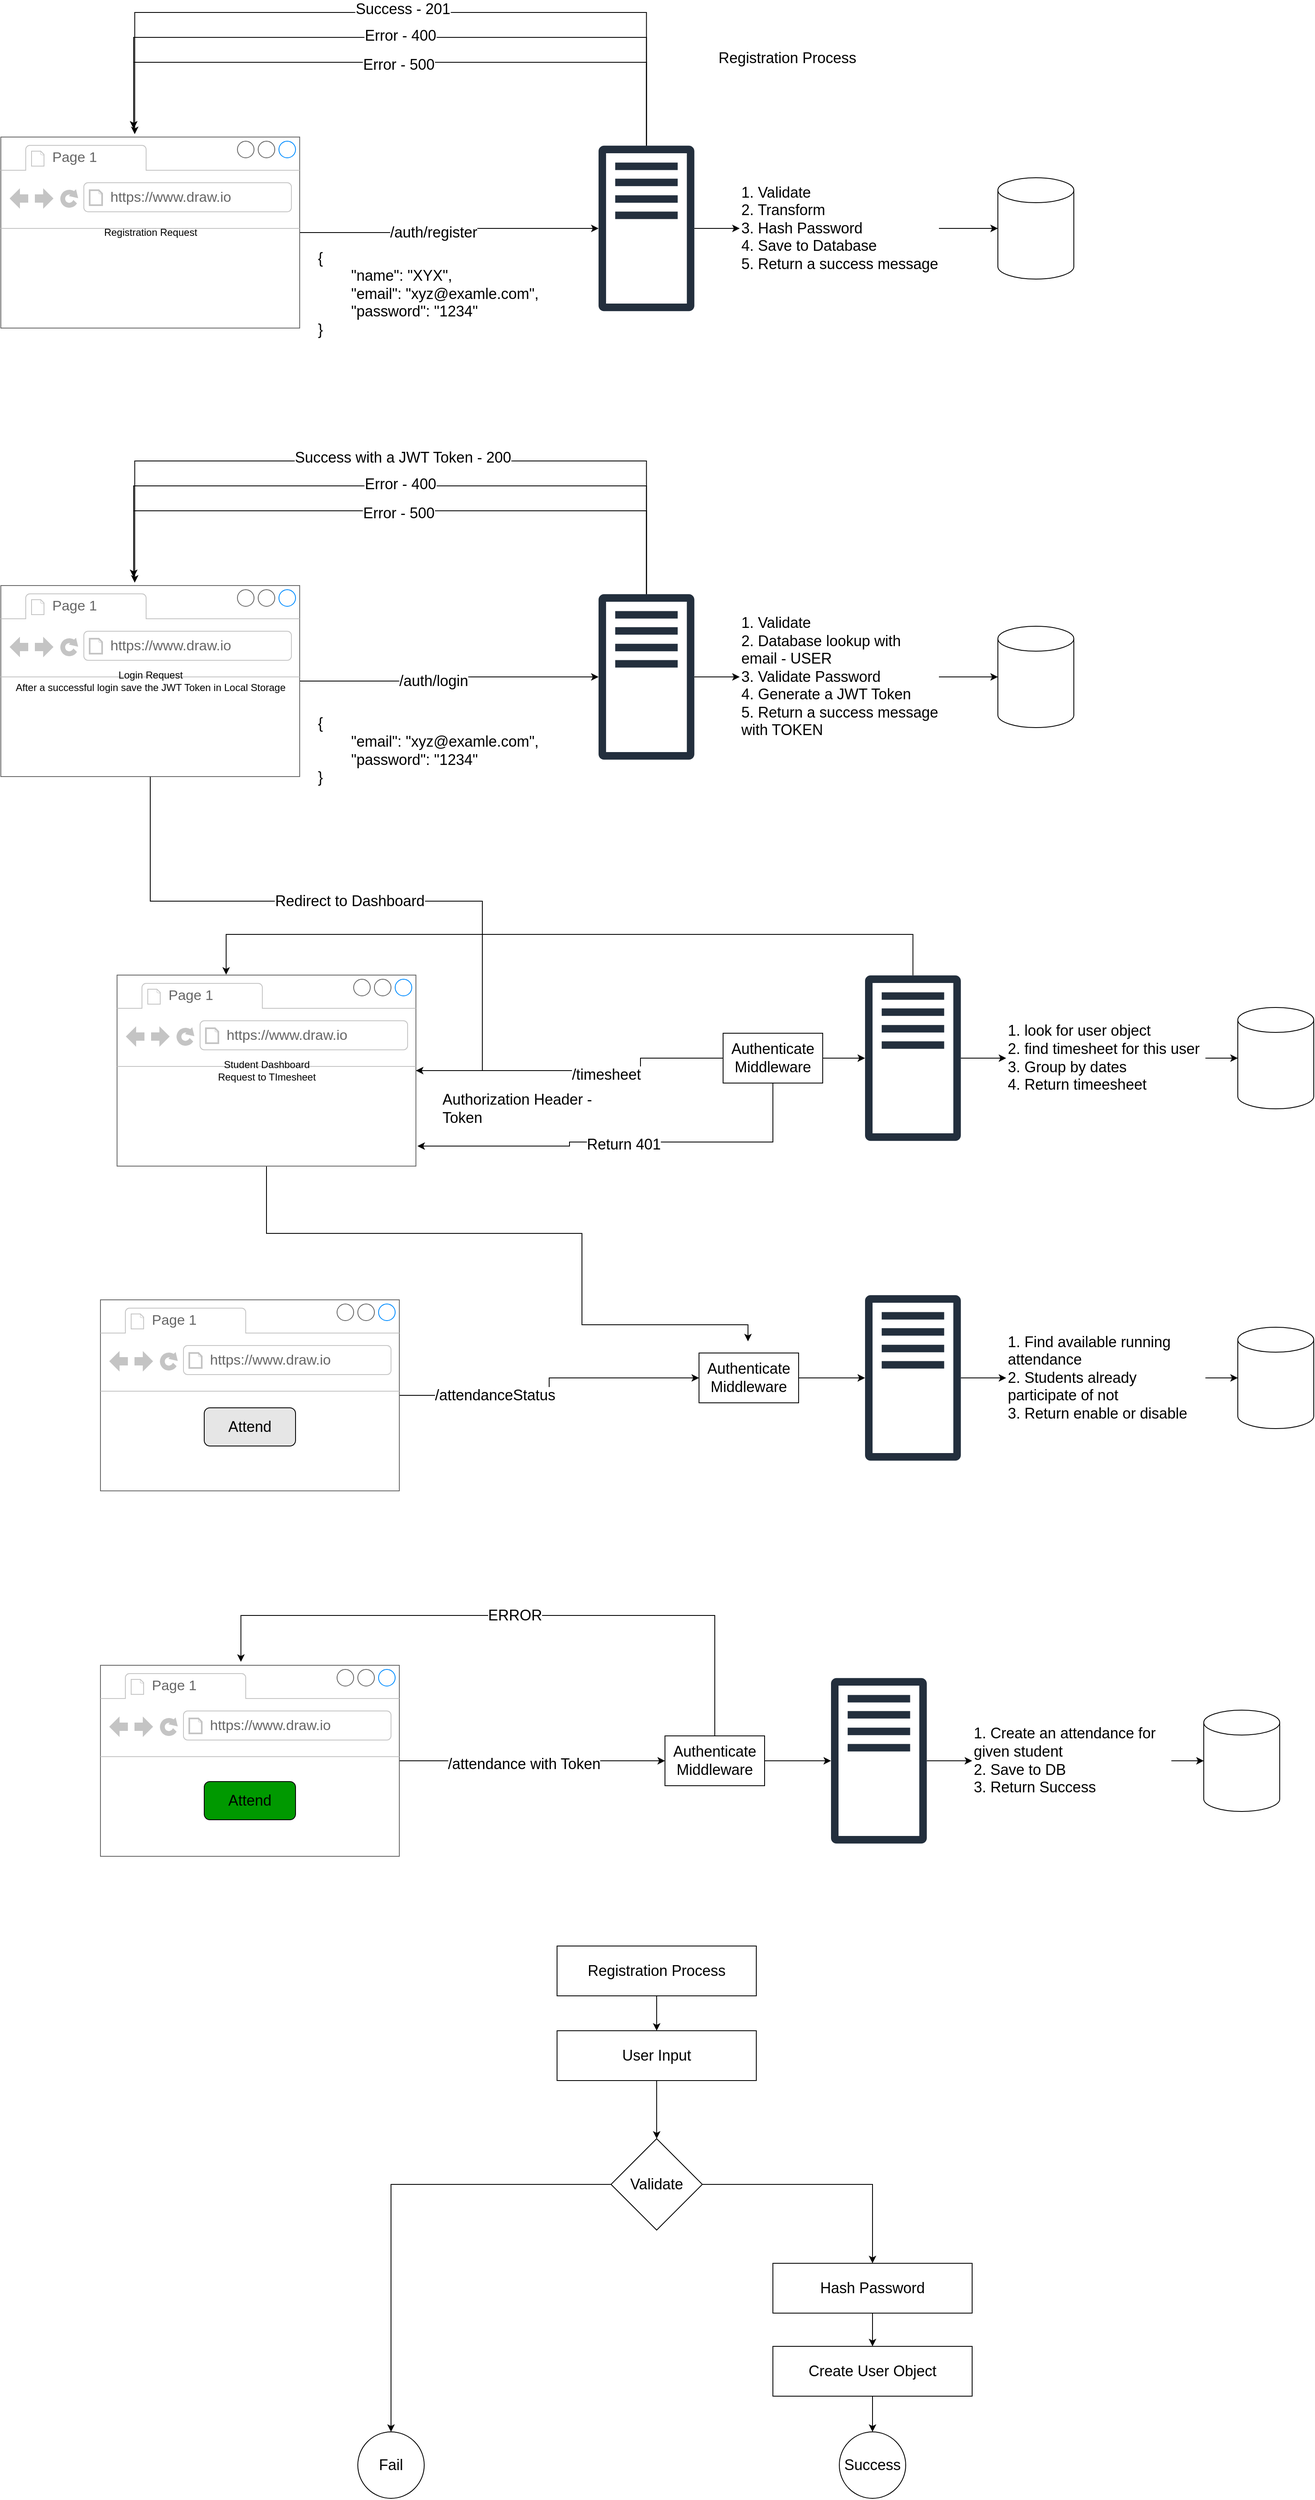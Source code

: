 <mxfile version="16.6.4" type="device"><diagram id="jNTblGbpPqEFkZ-U6uRP" name="Page-1"><mxGraphModel dx="3555" dy="3054" grid="1" gridSize="10" guides="1" tooltips="1" connect="1" arrows="1" fold="1" page="1" pageScale="1" pageWidth="827" pageHeight="1169" math="0" shadow="0"><root><mxCell id="0"/><mxCell id="1" parent="0"/><mxCell id="Rh-Kb3zuOm3BErqypEMB-11" style="edgeStyle=orthogonalEdgeStyle;rounded=0;orthogonalLoop=1;jettySize=auto;html=1;fontSize=18;" edge="1" parent="1" source="Rh-Kb3zuOm3BErqypEMB-1" target="Rh-Kb3zuOm3BErqypEMB-10"><mxGeometry relative="1" as="geometry"/></mxCell><mxCell id="Rh-Kb3zuOm3BErqypEMB-12" value="/auth/register" style="edgeLabel;html=1;align=center;verticalAlign=middle;resizable=0;points=[];fontSize=18;" vertex="1" connectable="0" parent="Rh-Kb3zuOm3BErqypEMB-11"><mxGeometry x="-0.118" relative="1" as="geometry"><mxPoint as="offset"/></mxGeometry></mxCell><mxCell id="Rh-Kb3zuOm3BErqypEMB-1" value="Registration Request" style="strokeWidth=1;shadow=0;dashed=0;align=center;html=1;shape=mxgraph.mockup.containers.browserWindow;rSize=0;strokeColor=#666666;strokeColor2=#008cff;strokeColor3=#c4c4c4;mainText=,;recursiveResize=0;" vertex="1" parent="1"><mxGeometry x="40" y="160" width="360" height="230" as="geometry"/></mxCell><mxCell id="Rh-Kb3zuOm3BErqypEMB-2" value="Page 1" style="strokeWidth=1;shadow=0;dashed=0;align=center;html=1;shape=mxgraph.mockup.containers.anchor;fontSize=17;fontColor=#666666;align=left;" vertex="1" parent="Rh-Kb3zuOm3BErqypEMB-1"><mxGeometry x="60" y="12" width="110" height="26" as="geometry"/></mxCell><mxCell id="Rh-Kb3zuOm3BErqypEMB-3" value="https://www.draw.io" style="strokeWidth=1;shadow=0;dashed=0;align=center;html=1;shape=mxgraph.mockup.containers.anchor;rSize=0;fontSize=17;fontColor=#666666;align=left;" vertex="1" parent="Rh-Kb3zuOm3BErqypEMB-1"><mxGeometry x="130" y="60" width="250" height="26" as="geometry"/></mxCell><mxCell id="Rh-Kb3zuOm3BErqypEMB-5" value="" style="shape=cylinder3;whiteSpace=wrap;html=1;boundedLbl=1;backgroundOutline=1;size=15;" vertex="1" parent="1"><mxGeometry x="1241" y="209" width="91.5" height="122" as="geometry"/></mxCell><mxCell id="Rh-Kb3zuOm3BErqypEMB-17" style="edgeStyle=orthogonalEdgeStyle;rounded=0;orthogonalLoop=1;jettySize=auto;html=1;fontSize=18;" edge="1" parent="1" source="Rh-Kb3zuOm3BErqypEMB-10" target="Rh-Kb3zuOm3BErqypEMB-14"><mxGeometry relative="1" as="geometry"/></mxCell><mxCell id="Rh-Kb3zuOm3BErqypEMB-18" style="edgeStyle=orthogonalEdgeStyle;rounded=0;orthogonalLoop=1;jettySize=auto;html=1;entryX=0.448;entryY=-0.015;entryDx=0;entryDy=0;entryPerimeter=0;fontSize=18;" edge="1" parent="1" source="Rh-Kb3zuOm3BErqypEMB-10" target="Rh-Kb3zuOm3BErqypEMB-1"><mxGeometry relative="1" as="geometry"><Array as="points"><mxPoint x="818" y="10"/><mxPoint x="201" y="10"/></Array></mxGeometry></mxCell><mxCell id="Rh-Kb3zuOm3BErqypEMB-19" value="Success - 201" style="edgeLabel;html=1;align=center;verticalAlign=middle;resizable=0;points=[];fontSize=18;" vertex="1" connectable="0" parent="Rh-Kb3zuOm3BErqypEMB-18"><mxGeometry x="-0.016" y="-4" relative="1" as="geometry"><mxPoint as="offset"/></mxGeometry></mxCell><mxCell id="Rh-Kb3zuOm3BErqypEMB-20" style="edgeStyle=orthogonalEdgeStyle;rounded=0;orthogonalLoop=1;jettySize=auto;html=1;fontSize=18;" edge="1" parent="1" source="Rh-Kb3zuOm3BErqypEMB-10"><mxGeometry relative="1" as="geometry"><mxPoint x="200" y="150" as="targetPoint"/><Array as="points"><mxPoint x="818" y="40"/><mxPoint x="200" y="40"/></Array></mxGeometry></mxCell><mxCell id="Rh-Kb3zuOm3BErqypEMB-21" value="Error - 400" style="edgeLabel;html=1;align=center;verticalAlign=middle;resizable=0;points=[];fontSize=18;" vertex="1" connectable="0" parent="Rh-Kb3zuOm3BErqypEMB-20"><mxGeometry x="-0.005" y="-2" relative="1" as="geometry"><mxPoint as="offset"/></mxGeometry></mxCell><mxCell id="Rh-Kb3zuOm3BErqypEMB-22" style="edgeStyle=orthogonalEdgeStyle;rounded=0;orthogonalLoop=1;jettySize=auto;html=1;fontSize=18;" edge="1" parent="1" source="Rh-Kb3zuOm3BErqypEMB-10"><mxGeometry relative="1" as="geometry"><mxPoint x="200" y="150" as="targetPoint"/><Array as="points"><mxPoint x="818" y="70"/><mxPoint x="200" y="70"/></Array></mxGeometry></mxCell><mxCell id="Rh-Kb3zuOm3BErqypEMB-23" value="Error - 500" style="edgeLabel;html=1;align=center;verticalAlign=middle;resizable=0;points=[];fontSize=18;" vertex="1" connectable="0" parent="Rh-Kb3zuOm3BErqypEMB-22"><mxGeometry x="0.077" y="3" relative="1" as="geometry"><mxPoint x="31" as="offset"/></mxGeometry></mxCell><mxCell id="Rh-Kb3zuOm3BErqypEMB-10" value="" style="sketch=0;outlineConnect=0;fontColor=#232F3E;gradientColor=none;fillColor=#232F3D;strokeColor=none;dashed=0;verticalLabelPosition=bottom;verticalAlign=top;align=center;html=1;fontSize=12;fontStyle=0;aspect=fixed;pointerEvents=1;shape=mxgraph.aws4.traditional_server;" vertex="1" parent="1"><mxGeometry x="760" y="170" width="115.39" height="200" as="geometry"/></mxCell><mxCell id="Rh-Kb3zuOm3BErqypEMB-13" value="{&lt;br&gt;&lt;span style=&quot;white-space: pre&quot;&gt;&#9;&lt;/span&gt;&quot;name&quot;: &quot;XYX&quot;,&lt;br&gt;&lt;span style=&quot;white-space: pre&quot;&gt;&#9;&lt;/span&gt;&quot;email&quot;: &quot;xyz@examle.com&quot;,&lt;br&gt;&lt;span style=&quot;white-space: pre&quot;&gt;&#9;&lt;/span&gt;&quot;password&quot;: &quot;1234&quot;&lt;br&gt;}" style="text;html=1;strokeColor=none;fillColor=none;align=left;verticalAlign=middle;whiteSpace=wrap;rounded=0;fontSize=18;" vertex="1" parent="1"><mxGeometry x="420" y="280" width="330" height="138" as="geometry"/></mxCell><mxCell id="Rh-Kb3zuOm3BErqypEMB-16" style="edgeStyle=orthogonalEdgeStyle;rounded=0;orthogonalLoop=1;jettySize=auto;html=1;entryX=0;entryY=0.5;entryDx=0;entryDy=0;entryPerimeter=0;fontSize=18;" edge="1" parent="1" source="Rh-Kb3zuOm3BErqypEMB-14" target="Rh-Kb3zuOm3BErqypEMB-5"><mxGeometry relative="1" as="geometry"/></mxCell><mxCell id="Rh-Kb3zuOm3BErqypEMB-14" value="1. Validate&lt;br&gt;2. Transform&lt;br&gt;3. Hash Password&lt;br&gt;4. Save to Database&lt;br&gt;5. Return a success message" style="text;html=1;strokeColor=none;fillColor=none;align=left;verticalAlign=middle;whiteSpace=wrap;rounded=0;fontSize=18;" vertex="1" parent="1"><mxGeometry x="930" y="201" width="240" height="138" as="geometry"/></mxCell><mxCell id="Rh-Kb3zuOm3BErqypEMB-24" style="edgeStyle=orthogonalEdgeStyle;rounded=0;orthogonalLoop=1;jettySize=auto;html=1;fontSize=18;" edge="1" source="Rh-Kb3zuOm3BErqypEMB-26" target="Rh-Kb3zuOm3BErqypEMB-37" parent="1"><mxGeometry relative="1" as="geometry"/></mxCell><mxCell id="Rh-Kb3zuOm3BErqypEMB-25" value="/auth/login" style="edgeLabel;html=1;align=center;verticalAlign=middle;resizable=0;points=[];fontSize=18;" vertex="1" connectable="0" parent="Rh-Kb3zuOm3BErqypEMB-24"><mxGeometry x="-0.118" relative="1" as="geometry"><mxPoint as="offset"/></mxGeometry></mxCell><mxCell id="Rh-Kb3zuOm3BErqypEMB-45" style="edgeStyle=orthogonalEdgeStyle;rounded=0;orthogonalLoop=1;jettySize=auto;html=1;fontSize=18;" edge="1" parent="1" source="Rh-Kb3zuOm3BErqypEMB-26" target="Rh-Kb3zuOm3BErqypEMB-42"><mxGeometry relative="1" as="geometry"><Array as="points"><mxPoint x="220" y="1080"/><mxPoint x="620" y="1080"/></Array></mxGeometry></mxCell><mxCell id="Rh-Kb3zuOm3BErqypEMB-46" value="Redirect to Dashboard" style="edgeLabel;html=1;align=center;verticalAlign=middle;resizable=0;points=[];fontSize=18;" vertex="1" connectable="0" parent="Rh-Kb3zuOm3BErqypEMB-45"><mxGeometry x="-0.066" relative="1" as="geometry"><mxPoint as="offset"/></mxGeometry></mxCell><mxCell id="Rh-Kb3zuOm3BErqypEMB-26" value="Login Request&lt;br&gt;After a successful login save the JWT Token in Local Storage" style="strokeWidth=1;shadow=0;dashed=0;align=center;html=1;shape=mxgraph.mockup.containers.browserWindow;rSize=0;strokeColor=#666666;strokeColor2=#008cff;strokeColor3=#c4c4c4;mainText=,;recursiveResize=0;" vertex="1" parent="1"><mxGeometry x="40" y="700" width="360" height="230" as="geometry"/></mxCell><mxCell id="Rh-Kb3zuOm3BErqypEMB-27" value="Page 1" style="strokeWidth=1;shadow=0;dashed=0;align=center;html=1;shape=mxgraph.mockup.containers.anchor;fontSize=17;fontColor=#666666;align=left;" vertex="1" parent="Rh-Kb3zuOm3BErqypEMB-26"><mxGeometry x="60" y="12" width="110" height="26" as="geometry"/></mxCell><mxCell id="Rh-Kb3zuOm3BErqypEMB-28" value="https://www.draw.io" style="strokeWidth=1;shadow=0;dashed=0;align=center;html=1;shape=mxgraph.mockup.containers.anchor;rSize=0;fontSize=17;fontColor=#666666;align=left;" vertex="1" parent="Rh-Kb3zuOm3BErqypEMB-26"><mxGeometry x="130" y="60" width="250" height="26" as="geometry"/></mxCell><mxCell id="Rh-Kb3zuOm3BErqypEMB-29" value="" style="shape=cylinder3;whiteSpace=wrap;html=1;boundedLbl=1;backgroundOutline=1;size=15;" vertex="1" parent="1"><mxGeometry x="1241" y="749" width="91.5" height="122" as="geometry"/></mxCell><mxCell id="Rh-Kb3zuOm3BErqypEMB-30" style="edgeStyle=orthogonalEdgeStyle;rounded=0;orthogonalLoop=1;jettySize=auto;html=1;fontSize=18;" edge="1" source="Rh-Kb3zuOm3BErqypEMB-37" target="Rh-Kb3zuOm3BErqypEMB-40" parent="1"><mxGeometry relative="1" as="geometry"/></mxCell><mxCell id="Rh-Kb3zuOm3BErqypEMB-31" style="edgeStyle=orthogonalEdgeStyle;rounded=0;orthogonalLoop=1;jettySize=auto;html=1;entryX=0.448;entryY=-0.015;entryDx=0;entryDy=0;entryPerimeter=0;fontSize=18;" edge="1" source="Rh-Kb3zuOm3BErqypEMB-37" target="Rh-Kb3zuOm3BErqypEMB-26" parent="1"><mxGeometry relative="1" as="geometry"><Array as="points"><mxPoint x="818" y="550"/><mxPoint x="201" y="550"/></Array></mxGeometry></mxCell><mxCell id="Rh-Kb3zuOm3BErqypEMB-32" value="Success with a JWT Token - 200" style="edgeLabel;html=1;align=center;verticalAlign=middle;resizable=0;points=[];fontSize=18;" vertex="1" connectable="0" parent="Rh-Kb3zuOm3BErqypEMB-31"><mxGeometry x="-0.016" y="-4" relative="1" as="geometry"><mxPoint as="offset"/></mxGeometry></mxCell><mxCell id="Rh-Kb3zuOm3BErqypEMB-33" style="edgeStyle=orthogonalEdgeStyle;rounded=0;orthogonalLoop=1;jettySize=auto;html=1;fontSize=18;" edge="1" source="Rh-Kb3zuOm3BErqypEMB-37" parent="1"><mxGeometry relative="1" as="geometry"><mxPoint x="200" y="690" as="targetPoint"/><Array as="points"><mxPoint x="818" y="580"/><mxPoint x="200" y="580"/></Array></mxGeometry></mxCell><mxCell id="Rh-Kb3zuOm3BErqypEMB-34" value="Error - 400" style="edgeLabel;html=1;align=center;verticalAlign=middle;resizable=0;points=[];fontSize=18;" vertex="1" connectable="0" parent="Rh-Kb3zuOm3BErqypEMB-33"><mxGeometry x="-0.005" y="-2" relative="1" as="geometry"><mxPoint as="offset"/></mxGeometry></mxCell><mxCell id="Rh-Kb3zuOm3BErqypEMB-35" style="edgeStyle=orthogonalEdgeStyle;rounded=0;orthogonalLoop=1;jettySize=auto;html=1;fontSize=18;" edge="1" source="Rh-Kb3zuOm3BErqypEMB-37" parent="1"><mxGeometry relative="1" as="geometry"><mxPoint x="200" y="690" as="targetPoint"/><Array as="points"><mxPoint x="818" y="610"/><mxPoint x="200" y="610"/></Array></mxGeometry></mxCell><mxCell id="Rh-Kb3zuOm3BErqypEMB-36" value="Error - 500" style="edgeLabel;html=1;align=center;verticalAlign=middle;resizable=0;points=[];fontSize=18;" vertex="1" connectable="0" parent="Rh-Kb3zuOm3BErqypEMB-35"><mxGeometry x="0.077" y="3" relative="1" as="geometry"><mxPoint x="31" as="offset"/></mxGeometry></mxCell><mxCell id="Rh-Kb3zuOm3BErqypEMB-37" value="" style="sketch=0;outlineConnect=0;fontColor=#232F3E;gradientColor=none;fillColor=#232F3D;strokeColor=none;dashed=0;verticalLabelPosition=bottom;verticalAlign=top;align=center;html=1;fontSize=12;fontStyle=0;aspect=fixed;pointerEvents=1;shape=mxgraph.aws4.traditional_server;" vertex="1" parent="1"><mxGeometry x="760" y="710" width="115.39" height="200" as="geometry"/></mxCell><mxCell id="Rh-Kb3zuOm3BErqypEMB-38" value="{&lt;br&gt;&lt;span style=&quot;white-space: pre&quot;&gt;&#9;&lt;/span&gt;&quot;email&quot;: &quot;xyz@examle.com&quot;,&lt;br&gt;&lt;span style=&quot;white-space: pre&quot;&gt;&#9;&lt;/span&gt;&quot;password&quot;: &quot;1234&quot;&lt;br&gt;}" style="text;html=1;strokeColor=none;fillColor=none;align=left;verticalAlign=middle;whiteSpace=wrap;rounded=0;fontSize=18;" vertex="1" parent="1"><mxGeometry x="420" y="830" width="330" height="138" as="geometry"/></mxCell><mxCell id="Rh-Kb3zuOm3BErqypEMB-39" style="edgeStyle=orthogonalEdgeStyle;rounded=0;orthogonalLoop=1;jettySize=auto;html=1;entryX=0;entryY=0.5;entryDx=0;entryDy=0;entryPerimeter=0;fontSize=18;" edge="1" source="Rh-Kb3zuOm3BErqypEMB-40" target="Rh-Kb3zuOm3BErqypEMB-29" parent="1"><mxGeometry relative="1" as="geometry"/></mxCell><mxCell id="Rh-Kb3zuOm3BErqypEMB-40" value="1. Validate&lt;br&gt;2. Database lookup with email - USER&lt;br&gt;3. Validate Password&lt;br&gt;4. Generate a JWT Token&lt;br&gt;5. Return a success message with TOKEN" style="text;html=1;strokeColor=none;fillColor=none;align=left;verticalAlign=middle;whiteSpace=wrap;rounded=0;fontSize=18;" vertex="1" parent="1"><mxGeometry x="930" y="741" width="240" height="138" as="geometry"/></mxCell><mxCell id="Rh-Kb3zuOm3BErqypEMB-41" value="Registration Process" style="text;html=1;strokeColor=none;fillColor=none;align=center;verticalAlign=middle;whiteSpace=wrap;rounded=0;fontSize=18;" vertex="1" parent="1"><mxGeometry x="875" y="50" width="225" height="30" as="geometry"/></mxCell><mxCell id="Rh-Kb3zuOm3BErqypEMB-52" style="edgeStyle=orthogonalEdgeStyle;rounded=0;orthogonalLoop=1;jettySize=auto;html=1;fontSize=18;" edge="1" parent="1" source="Rh-Kb3zuOm3BErqypEMB-42" target="Rh-Kb3zuOm3BErqypEMB-49"><mxGeometry relative="1" as="geometry"/></mxCell><mxCell id="Rh-Kb3zuOm3BErqypEMB-53" value="/timesheet" style="edgeLabel;html=1;align=center;verticalAlign=middle;resizable=0;points=[];fontSize=18;" vertex="1" connectable="0" parent="Rh-Kb3zuOm3BErqypEMB-52"><mxGeometry x="-0.178" y="-5" relative="1" as="geometry"><mxPoint as="offset"/></mxGeometry></mxCell><mxCell id="Rh-Kb3zuOm3BErqypEMB-91" style="edgeStyle=orthogonalEdgeStyle;rounded=0;orthogonalLoop=1;jettySize=auto;html=1;fontSize=18;" edge="1" parent="1" source="Rh-Kb3zuOm3BErqypEMB-42"><mxGeometry relative="1" as="geometry"><mxPoint x="940" y="1610" as="targetPoint"/><Array as="points"><mxPoint x="360" y="1480"/><mxPoint x="740" y="1480"/><mxPoint x="740" y="1590"/><mxPoint x="940" y="1590"/></Array></mxGeometry></mxCell><mxCell id="Rh-Kb3zuOm3BErqypEMB-42" value="Student Dashboard&lt;br&gt;Request to TImesheet" style="strokeWidth=1;shadow=0;dashed=0;align=center;html=1;shape=mxgraph.mockup.containers.browserWindow;rSize=0;strokeColor=#666666;strokeColor2=#008cff;strokeColor3=#c4c4c4;mainText=,;recursiveResize=0;" vertex="1" parent="1"><mxGeometry x="180" y="1169" width="360" height="230" as="geometry"/></mxCell><mxCell id="Rh-Kb3zuOm3BErqypEMB-43" value="Page 1" style="strokeWidth=1;shadow=0;dashed=0;align=center;html=1;shape=mxgraph.mockup.containers.anchor;fontSize=17;fontColor=#666666;align=left;" vertex="1" parent="Rh-Kb3zuOm3BErqypEMB-42"><mxGeometry x="60" y="12" width="110" height="26" as="geometry"/></mxCell><mxCell id="Rh-Kb3zuOm3BErqypEMB-44" value="https://www.draw.io" style="strokeWidth=1;shadow=0;dashed=0;align=center;html=1;shape=mxgraph.mockup.containers.anchor;rSize=0;fontSize=17;fontColor=#666666;align=left;" vertex="1" parent="Rh-Kb3zuOm3BErqypEMB-42"><mxGeometry x="130" y="60" width="250" height="26" as="geometry"/></mxCell><mxCell id="Rh-Kb3zuOm3BErqypEMB-47" value="" style="shape=cylinder3;whiteSpace=wrap;html=1;boundedLbl=1;backgroundOutline=1;size=15;" vertex="1" parent="1"><mxGeometry x="1530" y="1208" width="91.5" height="122" as="geometry"/></mxCell><mxCell id="Rh-Kb3zuOm3BErqypEMB-48" style="edgeStyle=orthogonalEdgeStyle;rounded=0;orthogonalLoop=1;jettySize=auto;html=1;fontSize=18;" edge="1" source="Rh-Kb3zuOm3BErqypEMB-49" target="Rh-Kb3zuOm3BErqypEMB-51" parent="1"><mxGeometry relative="1" as="geometry"/></mxCell><mxCell id="Rh-Kb3zuOm3BErqypEMB-58" style="edgeStyle=orthogonalEdgeStyle;rounded=0;orthogonalLoop=1;jettySize=auto;html=1;entryX=0.365;entryY=-0.002;entryDx=0;entryDy=0;entryPerimeter=0;fontSize=18;" edge="1" parent="1" source="Rh-Kb3zuOm3BErqypEMB-49" target="Rh-Kb3zuOm3BErqypEMB-42"><mxGeometry relative="1" as="geometry"><Array as="points"><mxPoint x="1139" y="1120"/><mxPoint x="311" y="1120"/></Array></mxGeometry></mxCell><mxCell id="Rh-Kb3zuOm3BErqypEMB-49" value="" style="sketch=0;outlineConnect=0;fontColor=#232F3E;gradientColor=none;fillColor=#232F3D;strokeColor=none;dashed=0;verticalLabelPosition=bottom;verticalAlign=top;align=center;html=1;fontSize=12;fontStyle=0;aspect=fixed;pointerEvents=1;shape=mxgraph.aws4.traditional_server;" vertex="1" parent="1"><mxGeometry x="1081" y="1169" width="115.39" height="200" as="geometry"/></mxCell><mxCell id="Rh-Kb3zuOm3BErqypEMB-50" style="edgeStyle=orthogonalEdgeStyle;rounded=0;orthogonalLoop=1;jettySize=auto;html=1;entryX=0;entryY=0.5;entryDx=0;entryDy=0;entryPerimeter=0;fontSize=18;" edge="1" source="Rh-Kb3zuOm3BErqypEMB-51" target="Rh-Kb3zuOm3BErqypEMB-47" parent="1"><mxGeometry relative="1" as="geometry"/></mxCell><mxCell id="Rh-Kb3zuOm3BErqypEMB-51" value="1. look for user object&lt;br&gt;2. find timesheet for this user&lt;br&gt;3. Group by dates&lt;br&gt;4. Return timeesheet" style="text;html=1;strokeColor=none;fillColor=none;align=left;verticalAlign=middle;whiteSpace=wrap;rounded=0;fontSize=18;" vertex="1" parent="1"><mxGeometry x="1251" y="1200" width="240" height="138" as="geometry"/></mxCell><mxCell id="Rh-Kb3zuOm3BErqypEMB-54" value="Authorization Header - Token" style="text;html=1;strokeColor=none;fillColor=none;align=left;verticalAlign=middle;whiteSpace=wrap;rounded=0;fontSize=18;" vertex="1" parent="1"><mxGeometry x="570" y="1261" width="230" height="138" as="geometry"/></mxCell><mxCell id="Rh-Kb3zuOm3BErqypEMB-56" style="edgeStyle=orthogonalEdgeStyle;rounded=0;orthogonalLoop=1;jettySize=auto;html=1;entryX=1.005;entryY=0.895;entryDx=0;entryDy=0;entryPerimeter=0;fontSize=18;" edge="1" parent="1" source="Rh-Kb3zuOm3BErqypEMB-55" target="Rh-Kb3zuOm3BErqypEMB-42"><mxGeometry relative="1" as="geometry"><Array as="points"><mxPoint x="970" y="1370"/><mxPoint x="725" y="1370"/><mxPoint x="725" y="1375"/></Array></mxGeometry></mxCell><mxCell id="Rh-Kb3zuOm3BErqypEMB-57" value="Return 401" style="edgeLabel;html=1;align=center;verticalAlign=middle;resizable=0;points=[];fontSize=18;" vertex="1" connectable="0" parent="Rh-Kb3zuOm3BErqypEMB-56"><mxGeometry x="-0.005" y="3" relative="1" as="geometry"><mxPoint as="offset"/></mxGeometry></mxCell><mxCell id="Rh-Kb3zuOm3BErqypEMB-55" value="Authenticate Middleware" style="rounded=0;whiteSpace=wrap;html=1;fontSize=18;" vertex="1" parent="1"><mxGeometry x="910" y="1239" width="120" height="60" as="geometry"/></mxCell><mxCell id="Rh-Kb3zuOm3BErqypEMB-89" style="edgeStyle=orthogonalEdgeStyle;rounded=0;orthogonalLoop=1;jettySize=auto;html=1;entryX=0;entryY=0.5;entryDx=0;entryDy=0;fontSize=18;" edge="1" parent="1" source="Rh-Kb3zuOm3BErqypEMB-60" target="Rh-Kb3zuOm3BErqypEMB-83"><mxGeometry relative="1" as="geometry"/></mxCell><mxCell id="Rh-Kb3zuOm3BErqypEMB-90" value="/attendanceStatus" style="edgeLabel;html=1;align=center;verticalAlign=middle;resizable=0;points=[];fontSize=18;" vertex="1" connectable="0" parent="Rh-Kb3zuOm3BErqypEMB-89"><mxGeometry x="-0.4" relative="1" as="geometry"><mxPoint as="offset"/></mxGeometry></mxCell><mxCell id="Rh-Kb3zuOm3BErqypEMB-60" value="" style="strokeWidth=1;shadow=0;dashed=0;align=center;html=1;shape=mxgraph.mockup.containers.browserWindow;rSize=0;strokeColor=#666666;strokeColor2=#008cff;strokeColor3=#c4c4c4;mainText=,;recursiveResize=0;" vertex="1" parent="1"><mxGeometry x="160" y="1560" width="360" height="230" as="geometry"/></mxCell><mxCell id="Rh-Kb3zuOm3BErqypEMB-61" value="Page 1" style="strokeWidth=1;shadow=0;dashed=0;align=center;html=1;shape=mxgraph.mockup.containers.anchor;fontSize=17;fontColor=#666666;align=left;" vertex="1" parent="Rh-Kb3zuOm3BErqypEMB-60"><mxGeometry x="60" y="12" width="110" height="26" as="geometry"/></mxCell><mxCell id="Rh-Kb3zuOm3BErqypEMB-62" value="https://www.draw.io" style="strokeWidth=1;shadow=0;dashed=0;align=center;html=1;shape=mxgraph.mockup.containers.anchor;rSize=0;fontSize=17;fontColor=#666666;align=left;" vertex="1" parent="Rh-Kb3zuOm3BErqypEMB-60"><mxGeometry x="130" y="60" width="250" height="26" as="geometry"/></mxCell><mxCell id="Rh-Kb3zuOm3BErqypEMB-66" value="Attend" style="rounded=1;whiteSpace=wrap;html=1;fontSize=18;fillColor=#E6E6E6;" vertex="1" parent="Rh-Kb3zuOm3BErqypEMB-60"><mxGeometry x="125" y="130" width="110" height="46" as="geometry"/></mxCell><mxCell id="Rh-Kb3zuOm3BErqypEMB-78" style="edgeStyle=orthogonalEdgeStyle;rounded=0;orthogonalLoop=1;jettySize=auto;html=1;entryX=0;entryY=0.5;entryDx=0;entryDy=0;fontSize=18;" edge="1" parent="1" source="Rh-Kb3zuOm3BErqypEMB-63" target="Rh-Kb3zuOm3BErqypEMB-72"><mxGeometry relative="1" as="geometry"/></mxCell><mxCell id="Rh-Kb3zuOm3BErqypEMB-79" value="/attendance with Token" style="edgeLabel;html=1;align=center;verticalAlign=middle;resizable=0;points=[];fontSize=18;" vertex="1" connectable="0" parent="Rh-Kb3zuOm3BErqypEMB-78"><mxGeometry x="-0.067" y="-4" relative="1" as="geometry"><mxPoint as="offset"/></mxGeometry></mxCell><mxCell id="Rh-Kb3zuOm3BErqypEMB-63" value="" style="strokeWidth=1;shadow=0;dashed=0;align=center;html=1;shape=mxgraph.mockup.containers.browserWindow;rSize=0;strokeColor=#666666;strokeColor2=#008cff;strokeColor3=#c4c4c4;mainText=,;recursiveResize=0;" vertex="1" parent="1"><mxGeometry x="160" y="2000" width="360" height="230" as="geometry"/></mxCell><mxCell id="Rh-Kb3zuOm3BErqypEMB-64" value="Page 1" style="strokeWidth=1;shadow=0;dashed=0;align=center;html=1;shape=mxgraph.mockup.containers.anchor;fontSize=17;fontColor=#666666;align=left;" vertex="1" parent="Rh-Kb3zuOm3BErqypEMB-63"><mxGeometry x="60" y="12" width="110" height="26" as="geometry"/></mxCell><mxCell id="Rh-Kb3zuOm3BErqypEMB-65" value="https://www.draw.io" style="strokeWidth=1;shadow=0;dashed=0;align=center;html=1;shape=mxgraph.mockup.containers.anchor;rSize=0;fontSize=17;fontColor=#666666;align=left;" vertex="1" parent="Rh-Kb3zuOm3BErqypEMB-63"><mxGeometry x="130" y="60" width="250" height="26" as="geometry"/></mxCell><mxCell id="Rh-Kb3zuOm3BErqypEMB-71" value="Attend" style="rounded=1;whiteSpace=wrap;html=1;fontSize=18;fillColor=#009900;" vertex="1" parent="Rh-Kb3zuOm3BErqypEMB-63"><mxGeometry x="125" y="140" width="110" height="46" as="geometry"/></mxCell><mxCell id="Rh-Kb3zuOm3BErqypEMB-80" style="edgeStyle=orthogonalEdgeStyle;rounded=0;orthogonalLoop=1;jettySize=auto;html=1;fontSize=18;" edge="1" parent="1" source="Rh-Kb3zuOm3BErqypEMB-72" target="Rh-Kb3zuOm3BErqypEMB-75"><mxGeometry relative="1" as="geometry"/></mxCell><mxCell id="Rh-Kb3zuOm3BErqypEMB-81" value="ERROR" style="edgeStyle=orthogonalEdgeStyle;rounded=0;orthogonalLoop=1;jettySize=auto;html=1;entryX=0.47;entryY=-0.018;entryDx=0;entryDy=0;entryPerimeter=0;fontSize=18;" edge="1" parent="1" source="Rh-Kb3zuOm3BErqypEMB-72" target="Rh-Kb3zuOm3BErqypEMB-63"><mxGeometry relative="1" as="geometry"><Array as="points"><mxPoint x="900" y="1940"/><mxPoint x="329" y="1940"/></Array></mxGeometry></mxCell><mxCell id="Rh-Kb3zuOm3BErqypEMB-72" value="Authenticate Middleware" style="rounded=0;whiteSpace=wrap;html=1;fontSize=18;" vertex="1" parent="1"><mxGeometry x="840" y="2085" width="120" height="60" as="geometry"/></mxCell><mxCell id="Rh-Kb3zuOm3BErqypEMB-73" value="" style="shape=cylinder3;whiteSpace=wrap;html=1;boundedLbl=1;backgroundOutline=1;size=15;" vertex="1" parent="1"><mxGeometry x="1489" y="2054" width="91.5" height="122" as="geometry"/></mxCell><mxCell id="Rh-Kb3zuOm3BErqypEMB-74" style="edgeStyle=orthogonalEdgeStyle;rounded=0;orthogonalLoop=1;jettySize=auto;html=1;fontSize=18;" edge="1" source="Rh-Kb3zuOm3BErqypEMB-75" target="Rh-Kb3zuOm3BErqypEMB-77" parent="1"><mxGeometry relative="1" as="geometry"/></mxCell><mxCell id="Rh-Kb3zuOm3BErqypEMB-75" value="" style="sketch=0;outlineConnect=0;fontColor=#232F3E;gradientColor=none;fillColor=#232F3D;strokeColor=none;dashed=0;verticalLabelPosition=bottom;verticalAlign=top;align=center;html=1;fontSize=12;fontStyle=0;aspect=fixed;pointerEvents=1;shape=mxgraph.aws4.traditional_server;" vertex="1" parent="1"><mxGeometry x="1040" y="2015" width="115.39" height="200" as="geometry"/></mxCell><mxCell id="Rh-Kb3zuOm3BErqypEMB-76" style="edgeStyle=orthogonalEdgeStyle;rounded=0;orthogonalLoop=1;jettySize=auto;html=1;entryX=0;entryY=0.5;entryDx=0;entryDy=0;entryPerimeter=0;fontSize=18;" edge="1" source="Rh-Kb3zuOm3BErqypEMB-77" target="Rh-Kb3zuOm3BErqypEMB-73" parent="1"><mxGeometry relative="1" as="geometry"/></mxCell><mxCell id="Rh-Kb3zuOm3BErqypEMB-77" value="1. Create an attendance for given student&lt;br&gt;2. Save to DB&lt;br&gt;3. Return Success" style="text;html=1;strokeColor=none;fillColor=none;align=left;verticalAlign=middle;whiteSpace=wrap;rounded=0;fontSize=18;" vertex="1" parent="1"><mxGeometry x="1210" y="2046" width="240" height="138" as="geometry"/></mxCell><mxCell id="Rh-Kb3zuOm3BErqypEMB-82" style="edgeStyle=orthogonalEdgeStyle;rounded=0;orthogonalLoop=1;jettySize=auto;html=1;fontSize=18;" edge="1" source="Rh-Kb3zuOm3BErqypEMB-83" target="Rh-Kb3zuOm3BErqypEMB-86" parent="1"><mxGeometry relative="1" as="geometry"/></mxCell><mxCell id="Rh-Kb3zuOm3BErqypEMB-83" value="Authenticate Middleware" style="rounded=0;whiteSpace=wrap;html=1;fontSize=18;" vertex="1" parent="1"><mxGeometry x="881" y="1624" width="120" height="60" as="geometry"/></mxCell><mxCell id="Rh-Kb3zuOm3BErqypEMB-84" value="" style="shape=cylinder3;whiteSpace=wrap;html=1;boundedLbl=1;backgroundOutline=1;size=15;" vertex="1" parent="1"><mxGeometry x="1530" y="1593" width="91.5" height="122" as="geometry"/></mxCell><mxCell id="Rh-Kb3zuOm3BErqypEMB-85" style="edgeStyle=orthogonalEdgeStyle;rounded=0;orthogonalLoop=1;jettySize=auto;html=1;fontSize=18;" edge="1" source="Rh-Kb3zuOm3BErqypEMB-86" target="Rh-Kb3zuOm3BErqypEMB-88" parent="1"><mxGeometry relative="1" as="geometry"/></mxCell><mxCell id="Rh-Kb3zuOm3BErqypEMB-86" value="" style="sketch=0;outlineConnect=0;fontColor=#232F3E;gradientColor=none;fillColor=#232F3D;strokeColor=none;dashed=0;verticalLabelPosition=bottom;verticalAlign=top;align=center;html=1;fontSize=12;fontStyle=0;aspect=fixed;pointerEvents=1;shape=mxgraph.aws4.traditional_server;" vertex="1" parent="1"><mxGeometry x="1081" y="1554" width="115.39" height="200" as="geometry"/></mxCell><mxCell id="Rh-Kb3zuOm3BErqypEMB-87" style="edgeStyle=orthogonalEdgeStyle;rounded=0;orthogonalLoop=1;jettySize=auto;html=1;entryX=0;entryY=0.5;entryDx=0;entryDy=0;entryPerimeter=0;fontSize=18;" edge="1" source="Rh-Kb3zuOm3BErqypEMB-88" target="Rh-Kb3zuOm3BErqypEMB-84" parent="1"><mxGeometry relative="1" as="geometry"/></mxCell><mxCell id="Rh-Kb3zuOm3BErqypEMB-88" value="1. Find available running attendance&lt;br&gt;2. Students already participate of not&lt;br&gt;3. Return enable or disable" style="text;html=1;strokeColor=none;fillColor=none;align=left;verticalAlign=middle;whiteSpace=wrap;rounded=0;fontSize=18;" vertex="1" parent="1"><mxGeometry x="1251" y="1585" width="240" height="138" as="geometry"/></mxCell><mxCell id="Rh-Kb3zuOm3BErqypEMB-106" style="edgeStyle=orthogonalEdgeStyle;rounded=0;orthogonalLoop=1;jettySize=auto;html=1;entryX=0.5;entryY=0;entryDx=0;entryDy=0;fontSize=18;" edge="1" parent="1" source="Rh-Kb3zuOm3BErqypEMB-92" target="Rh-Kb3zuOm3BErqypEMB-93"><mxGeometry relative="1" as="geometry"/></mxCell><mxCell id="Rh-Kb3zuOm3BErqypEMB-92" value="Registration Process" style="rounded=0;whiteSpace=wrap;html=1;fontSize=18;fillColor=#FFFFFF;" vertex="1" parent="1"><mxGeometry x="710" y="2338" width="240" height="60" as="geometry"/></mxCell><mxCell id="Rh-Kb3zuOm3BErqypEMB-98" style="edgeStyle=orthogonalEdgeStyle;rounded=0;orthogonalLoop=1;jettySize=auto;html=1;entryX=0.5;entryY=0;entryDx=0;entryDy=0;fontSize=18;" edge="1" parent="1" source="Rh-Kb3zuOm3BErqypEMB-93" target="Rh-Kb3zuOm3BErqypEMB-97"><mxGeometry relative="1" as="geometry"/></mxCell><mxCell id="Rh-Kb3zuOm3BErqypEMB-93" value="User Input" style="rounded=0;whiteSpace=wrap;html=1;fontSize=18;fillColor=#FFFFFF;" vertex="1" parent="1"><mxGeometry x="710" y="2440" width="240" height="60" as="geometry"/></mxCell><mxCell id="Rh-Kb3zuOm3BErqypEMB-94" value="Fail" style="ellipse;whiteSpace=wrap;html=1;aspect=fixed;fontSize=18;fillColor=#FFFFFF;" vertex="1" parent="1"><mxGeometry x="470" y="2923" width="80" height="80" as="geometry"/></mxCell><mxCell id="Rh-Kb3zuOm3BErqypEMB-95" value="Success" style="ellipse;whiteSpace=wrap;html=1;aspect=fixed;fontSize=18;fillColor=#FFFFFF;" vertex="1" parent="1"><mxGeometry x="1050.0" y="2923" width="80" height="80" as="geometry"/></mxCell><mxCell id="Rh-Kb3zuOm3BErqypEMB-99" style="edgeStyle=orthogonalEdgeStyle;rounded=0;orthogonalLoop=1;jettySize=auto;html=1;entryX=0.5;entryY=0;entryDx=0;entryDy=0;fontSize=18;" edge="1" parent="1" source="Rh-Kb3zuOm3BErqypEMB-97" target="Rh-Kb3zuOm3BErqypEMB-94"><mxGeometry relative="1" as="geometry"/></mxCell><mxCell id="Rh-Kb3zuOm3BErqypEMB-103" style="edgeStyle=orthogonalEdgeStyle;rounded=0;orthogonalLoop=1;jettySize=auto;html=1;entryX=0.5;entryY=0;entryDx=0;entryDy=0;fontSize=18;" edge="1" parent="1" source="Rh-Kb3zuOm3BErqypEMB-97" target="Rh-Kb3zuOm3BErqypEMB-102"><mxGeometry relative="1" as="geometry"/></mxCell><mxCell id="Rh-Kb3zuOm3BErqypEMB-97" value="Validate" style="rhombus;whiteSpace=wrap;html=1;fontSize=18;fillColor=#FFFFFF;" vertex="1" parent="1"><mxGeometry x="775" y="2570" width="110" height="110" as="geometry"/></mxCell><mxCell id="Rh-Kb3zuOm3BErqypEMB-105" style="edgeStyle=orthogonalEdgeStyle;rounded=0;orthogonalLoop=1;jettySize=auto;html=1;entryX=0.5;entryY=0;entryDx=0;entryDy=0;fontSize=18;" edge="1" parent="1" source="Rh-Kb3zuOm3BErqypEMB-101" target="Rh-Kb3zuOm3BErqypEMB-95"><mxGeometry relative="1" as="geometry"/></mxCell><mxCell id="Rh-Kb3zuOm3BErqypEMB-101" value="Create User Object" style="rounded=0;whiteSpace=wrap;html=1;fontSize=18;fillColor=#FFFFFF;" vertex="1" parent="1"><mxGeometry x="970" y="2820" width="240" height="60" as="geometry"/></mxCell><mxCell id="Rh-Kb3zuOm3BErqypEMB-104" style="edgeStyle=orthogonalEdgeStyle;rounded=0;orthogonalLoop=1;jettySize=auto;html=1;entryX=0.5;entryY=0;entryDx=0;entryDy=0;fontSize=18;" edge="1" parent="1" source="Rh-Kb3zuOm3BErqypEMB-102" target="Rh-Kb3zuOm3BErqypEMB-101"><mxGeometry relative="1" as="geometry"/></mxCell><mxCell id="Rh-Kb3zuOm3BErqypEMB-102" value="Hash Password" style="rounded=0;whiteSpace=wrap;html=1;fontSize=18;fillColor=#FFFFFF;" vertex="1" parent="1"><mxGeometry x="970" y="2720" width="240" height="60" as="geometry"/></mxCell></root></mxGraphModel></diagram></mxfile>